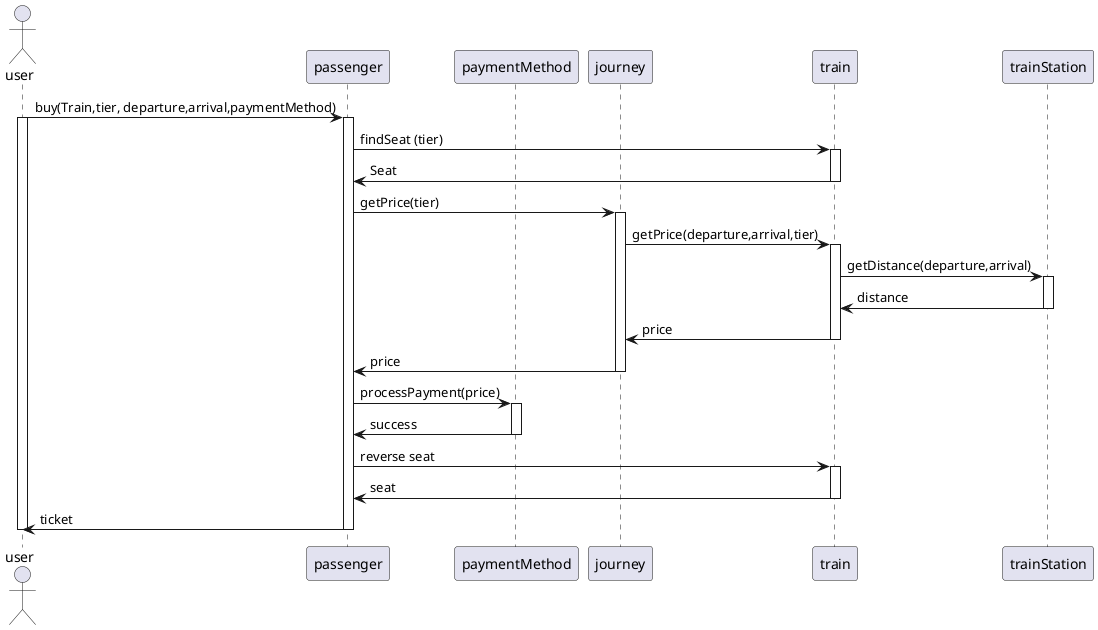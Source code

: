 @startuml sequance
actor user 
' participant user
participant passenger 
participant paymentMethod
participant journey
participant train
participant trainStation

user -> passenger : buy(Train,tier, departure,arrival,paymentMethod)
activate user
activate passenger
        passenger -> train : findSeat (tier)
        activate train
            train -> passenger : Seat
        deactivate train
        passenger -> journey : getPrice(tier)
        activate journey
            journey -> train : getPrice(departure,arrival,tier)
            activate train
                train -> trainStation : getDistance(departure,arrival)
                activate trainStation
                    trainStation -> train : distance
                deactivate trainStation
                train -> journey : price
            deactivate train
            journey -> passenger : price
        deactivate journey
        passenger -> paymentMethod : processPayment(price)
        activate paymentMethod
            paymentMethod -> passenger : success
        deactivate paymentMethod
        passenger -> train : reverse seat
        activate train
            train -> passenger : seat
        deactivate train
        passenger -> user : ticket
deactivate passenger
deactivate user

@enduml